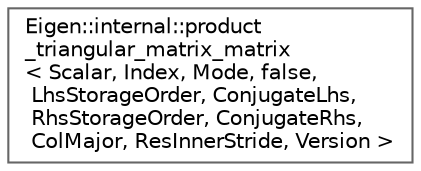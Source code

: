 digraph "Graphical Class Hierarchy"
{
 // LATEX_PDF_SIZE
  bgcolor="transparent";
  edge [fontname=Helvetica,fontsize=10,labelfontname=Helvetica,labelfontsize=10];
  node [fontname=Helvetica,fontsize=10,shape=box,height=0.2,width=0.4];
  rankdir="LR";
  Node0 [id="Node000000",label="Eigen::internal::product\l_triangular_matrix_matrix\l\< Scalar, Index, Mode, false,\l LhsStorageOrder, ConjugateLhs,\l RhsStorageOrder, ConjugateRhs,\l ColMajor, ResInnerStride, Version \>",height=0.2,width=0.4,color="grey40", fillcolor="white", style="filled",URL="$structEigen_1_1internal_1_1product__triangular__matrix__matrix_3_01Scalar_00_01Index_00_01Mode_0a63e816875a83b65261ffa93a62d30dd.html",tooltip=" "];
}
